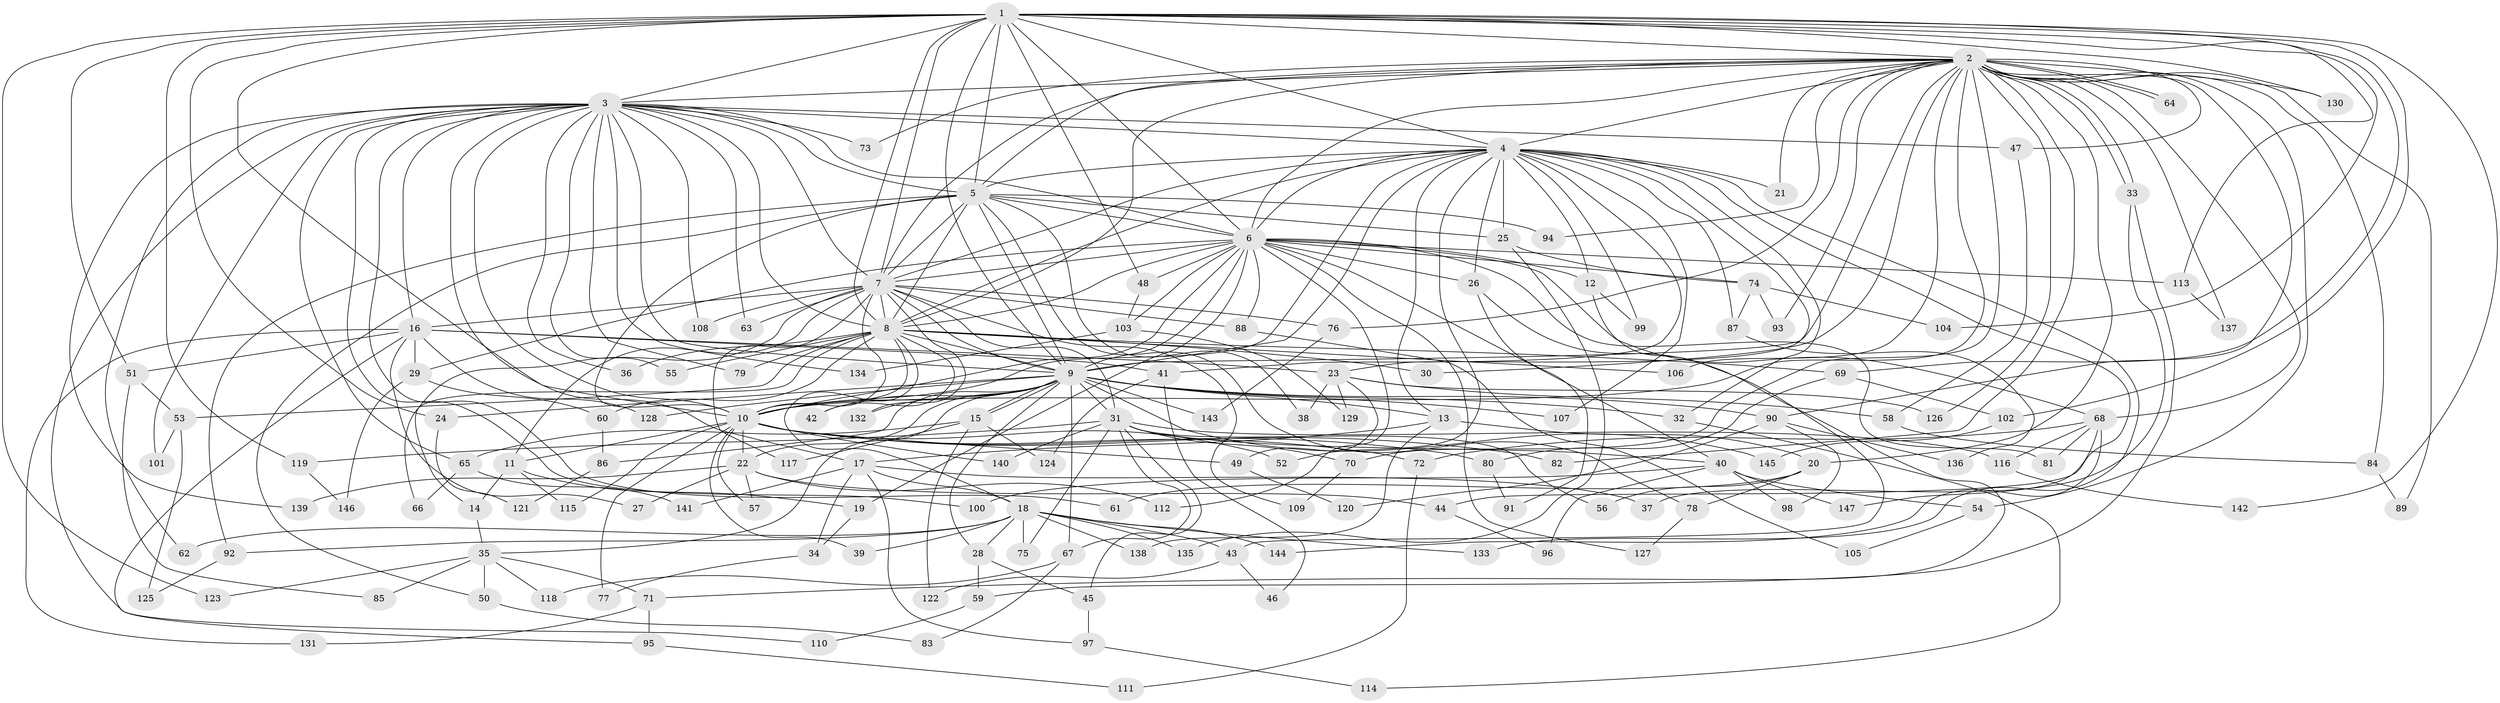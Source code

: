 // coarse degree distribution, {18: 0.01818181818181818, 33: 0.00909090909090909, 25: 0.01818181818181818, 22: 0.00909090909090909, 20: 0.00909090909090909, 19: 0.00909090909090909, 21: 0.00909090909090909, 5: 0.05454545454545454, 3: 0.17272727272727273, 8: 0.02727272727272727, 12: 0.02727272727272727, 7: 0.03636363636363636, 4: 0.1, 2: 0.4727272727272727, 6: 0.00909090909090909, 1: 0.01818181818181818}
// Generated by graph-tools (version 1.1) at 2025/51/02/27/25 19:51:41]
// undirected, 147 vertices, 319 edges
graph export_dot {
graph [start="1"]
  node [color=gray90,style=filled];
  1;
  2;
  3;
  4;
  5;
  6;
  7;
  8;
  9;
  10;
  11;
  12;
  13;
  14;
  15;
  16;
  17;
  18;
  19;
  20;
  21;
  22;
  23;
  24;
  25;
  26;
  27;
  28;
  29;
  30;
  31;
  32;
  33;
  34;
  35;
  36;
  37;
  38;
  39;
  40;
  41;
  42;
  43;
  44;
  45;
  46;
  47;
  48;
  49;
  50;
  51;
  52;
  53;
  54;
  55;
  56;
  57;
  58;
  59;
  60;
  61;
  62;
  63;
  64;
  65;
  66;
  67;
  68;
  69;
  70;
  71;
  72;
  73;
  74;
  75;
  76;
  77;
  78;
  79;
  80;
  81;
  82;
  83;
  84;
  85;
  86;
  87;
  88;
  89;
  90;
  91;
  92;
  93;
  94;
  95;
  96;
  97;
  98;
  99;
  100;
  101;
  102;
  103;
  104;
  105;
  106;
  107;
  108;
  109;
  110;
  111;
  112;
  113;
  114;
  115;
  116;
  117;
  118;
  119;
  120;
  121;
  122;
  123;
  124;
  125;
  126;
  127;
  128;
  129;
  130;
  131;
  132;
  133;
  134;
  135;
  136;
  137;
  138;
  139;
  140;
  141;
  142;
  143;
  144;
  145;
  146;
  147;
  1 -- 2;
  1 -- 3;
  1 -- 4;
  1 -- 5;
  1 -- 6;
  1 -- 7;
  1 -- 8;
  1 -- 9;
  1 -- 10;
  1 -- 24;
  1 -- 48;
  1 -- 51;
  1 -- 69;
  1 -- 102;
  1 -- 104;
  1 -- 113;
  1 -- 119;
  1 -- 123;
  1 -- 130;
  1 -- 142;
  2 -- 3;
  2 -- 4;
  2 -- 5;
  2 -- 6;
  2 -- 7;
  2 -- 8;
  2 -- 9;
  2 -- 10;
  2 -- 20;
  2 -- 21;
  2 -- 30;
  2 -- 33;
  2 -- 33;
  2 -- 47;
  2 -- 54;
  2 -- 64;
  2 -- 64;
  2 -- 68;
  2 -- 70;
  2 -- 73;
  2 -- 76;
  2 -- 82;
  2 -- 84;
  2 -- 89;
  2 -- 90;
  2 -- 93;
  2 -- 94;
  2 -- 106;
  2 -- 126;
  2 -- 130;
  2 -- 137;
  3 -- 4;
  3 -- 5;
  3 -- 6;
  3 -- 7;
  3 -- 8;
  3 -- 9;
  3 -- 10;
  3 -- 16;
  3 -- 17;
  3 -- 36;
  3 -- 47;
  3 -- 55;
  3 -- 61;
  3 -- 62;
  3 -- 63;
  3 -- 65;
  3 -- 73;
  3 -- 79;
  3 -- 100;
  3 -- 101;
  3 -- 108;
  3 -- 110;
  3 -- 134;
  3 -- 139;
  4 -- 5;
  4 -- 6;
  4 -- 7;
  4 -- 8;
  4 -- 9;
  4 -- 10;
  4 -- 12;
  4 -- 13;
  4 -- 21;
  4 -- 23;
  4 -- 25;
  4 -- 26;
  4 -- 32;
  4 -- 41;
  4 -- 44;
  4 -- 52;
  4 -- 87;
  4 -- 99;
  4 -- 107;
  4 -- 133;
  5 -- 6;
  5 -- 7;
  5 -- 8;
  5 -- 9;
  5 -- 10;
  5 -- 25;
  5 -- 38;
  5 -- 50;
  5 -- 78;
  5 -- 92;
  5 -- 94;
  6 -- 7;
  6 -- 8;
  6 -- 9;
  6 -- 10;
  6 -- 12;
  6 -- 19;
  6 -- 26;
  6 -- 29;
  6 -- 40;
  6 -- 48;
  6 -- 68;
  6 -- 74;
  6 -- 81;
  6 -- 88;
  6 -- 103;
  6 -- 112;
  6 -- 113;
  6 -- 127;
  7 -- 8;
  7 -- 9;
  7 -- 10;
  7 -- 11;
  7 -- 14;
  7 -- 16;
  7 -- 31;
  7 -- 63;
  7 -- 76;
  7 -- 88;
  7 -- 108;
  7 -- 109;
  7 -- 117;
  7 -- 132;
  8 -- 9;
  8 -- 10;
  8 -- 18;
  8 -- 30;
  8 -- 36;
  8 -- 42;
  8 -- 53;
  8 -- 55;
  8 -- 60;
  8 -- 66;
  8 -- 69;
  8 -- 79;
  8 -- 106;
  9 -- 10;
  9 -- 13;
  9 -- 15;
  9 -- 15;
  9 -- 22;
  9 -- 24;
  9 -- 28;
  9 -- 31;
  9 -- 32;
  9 -- 35;
  9 -- 42;
  9 -- 67;
  9 -- 86;
  9 -- 90;
  9 -- 107;
  9 -- 128;
  9 -- 132;
  9 -- 143;
  9 -- 145;
  10 -- 11;
  10 -- 22;
  10 -- 39;
  10 -- 49;
  10 -- 52;
  10 -- 57;
  10 -- 72;
  10 -- 77;
  10 -- 80;
  10 -- 82;
  10 -- 115;
  10 -- 140;
  11 -- 14;
  11 -- 19;
  11 -- 115;
  12 -- 43;
  12 -- 99;
  13 -- 17;
  13 -- 20;
  13 -- 138;
  14 -- 35;
  15 -- 65;
  15 -- 117;
  15 -- 122;
  15 -- 124;
  16 -- 23;
  16 -- 27;
  16 -- 29;
  16 -- 41;
  16 -- 51;
  16 -- 95;
  16 -- 128;
  16 -- 131;
  17 -- 18;
  17 -- 34;
  17 -- 37;
  17 -- 97;
  17 -- 141;
  18 -- 28;
  18 -- 39;
  18 -- 43;
  18 -- 62;
  18 -- 75;
  18 -- 92;
  18 -- 133;
  18 -- 135;
  18 -- 138;
  18 -- 144;
  19 -- 34;
  20 -- 56;
  20 -- 61;
  20 -- 78;
  22 -- 27;
  22 -- 44;
  22 -- 57;
  22 -- 112;
  22 -- 139;
  23 -- 38;
  23 -- 49;
  23 -- 58;
  23 -- 126;
  23 -- 129;
  24 -- 121;
  25 -- 74;
  25 -- 135;
  26 -- 71;
  26 -- 91;
  28 -- 45;
  28 -- 59;
  29 -- 60;
  29 -- 146;
  31 -- 40;
  31 -- 45;
  31 -- 56;
  31 -- 67;
  31 -- 70;
  31 -- 75;
  31 -- 116;
  31 -- 119;
  31 -- 140;
  32 -- 114;
  33 -- 37;
  33 -- 59;
  34 -- 77;
  35 -- 50;
  35 -- 71;
  35 -- 85;
  35 -- 118;
  35 -- 123;
  40 -- 54;
  40 -- 96;
  40 -- 98;
  40 -- 100;
  40 -- 147;
  41 -- 46;
  41 -- 124;
  43 -- 46;
  43 -- 122;
  44 -- 96;
  45 -- 97;
  47 -- 58;
  48 -- 103;
  49 -- 120;
  50 -- 83;
  51 -- 53;
  51 -- 85;
  53 -- 101;
  53 -- 125;
  54 -- 105;
  58 -- 84;
  59 -- 110;
  60 -- 86;
  65 -- 66;
  65 -- 141;
  67 -- 83;
  67 -- 118;
  68 -- 72;
  68 -- 81;
  68 -- 116;
  68 -- 144;
  68 -- 147;
  69 -- 80;
  69 -- 102;
  70 -- 109;
  71 -- 95;
  71 -- 131;
  72 -- 111;
  74 -- 87;
  74 -- 93;
  74 -- 104;
  76 -- 143;
  78 -- 127;
  80 -- 91;
  84 -- 89;
  86 -- 121;
  87 -- 136;
  88 -- 105;
  90 -- 98;
  90 -- 120;
  90 -- 136;
  92 -- 125;
  95 -- 111;
  97 -- 114;
  102 -- 145;
  103 -- 129;
  103 -- 134;
  113 -- 137;
  116 -- 142;
  119 -- 146;
}
